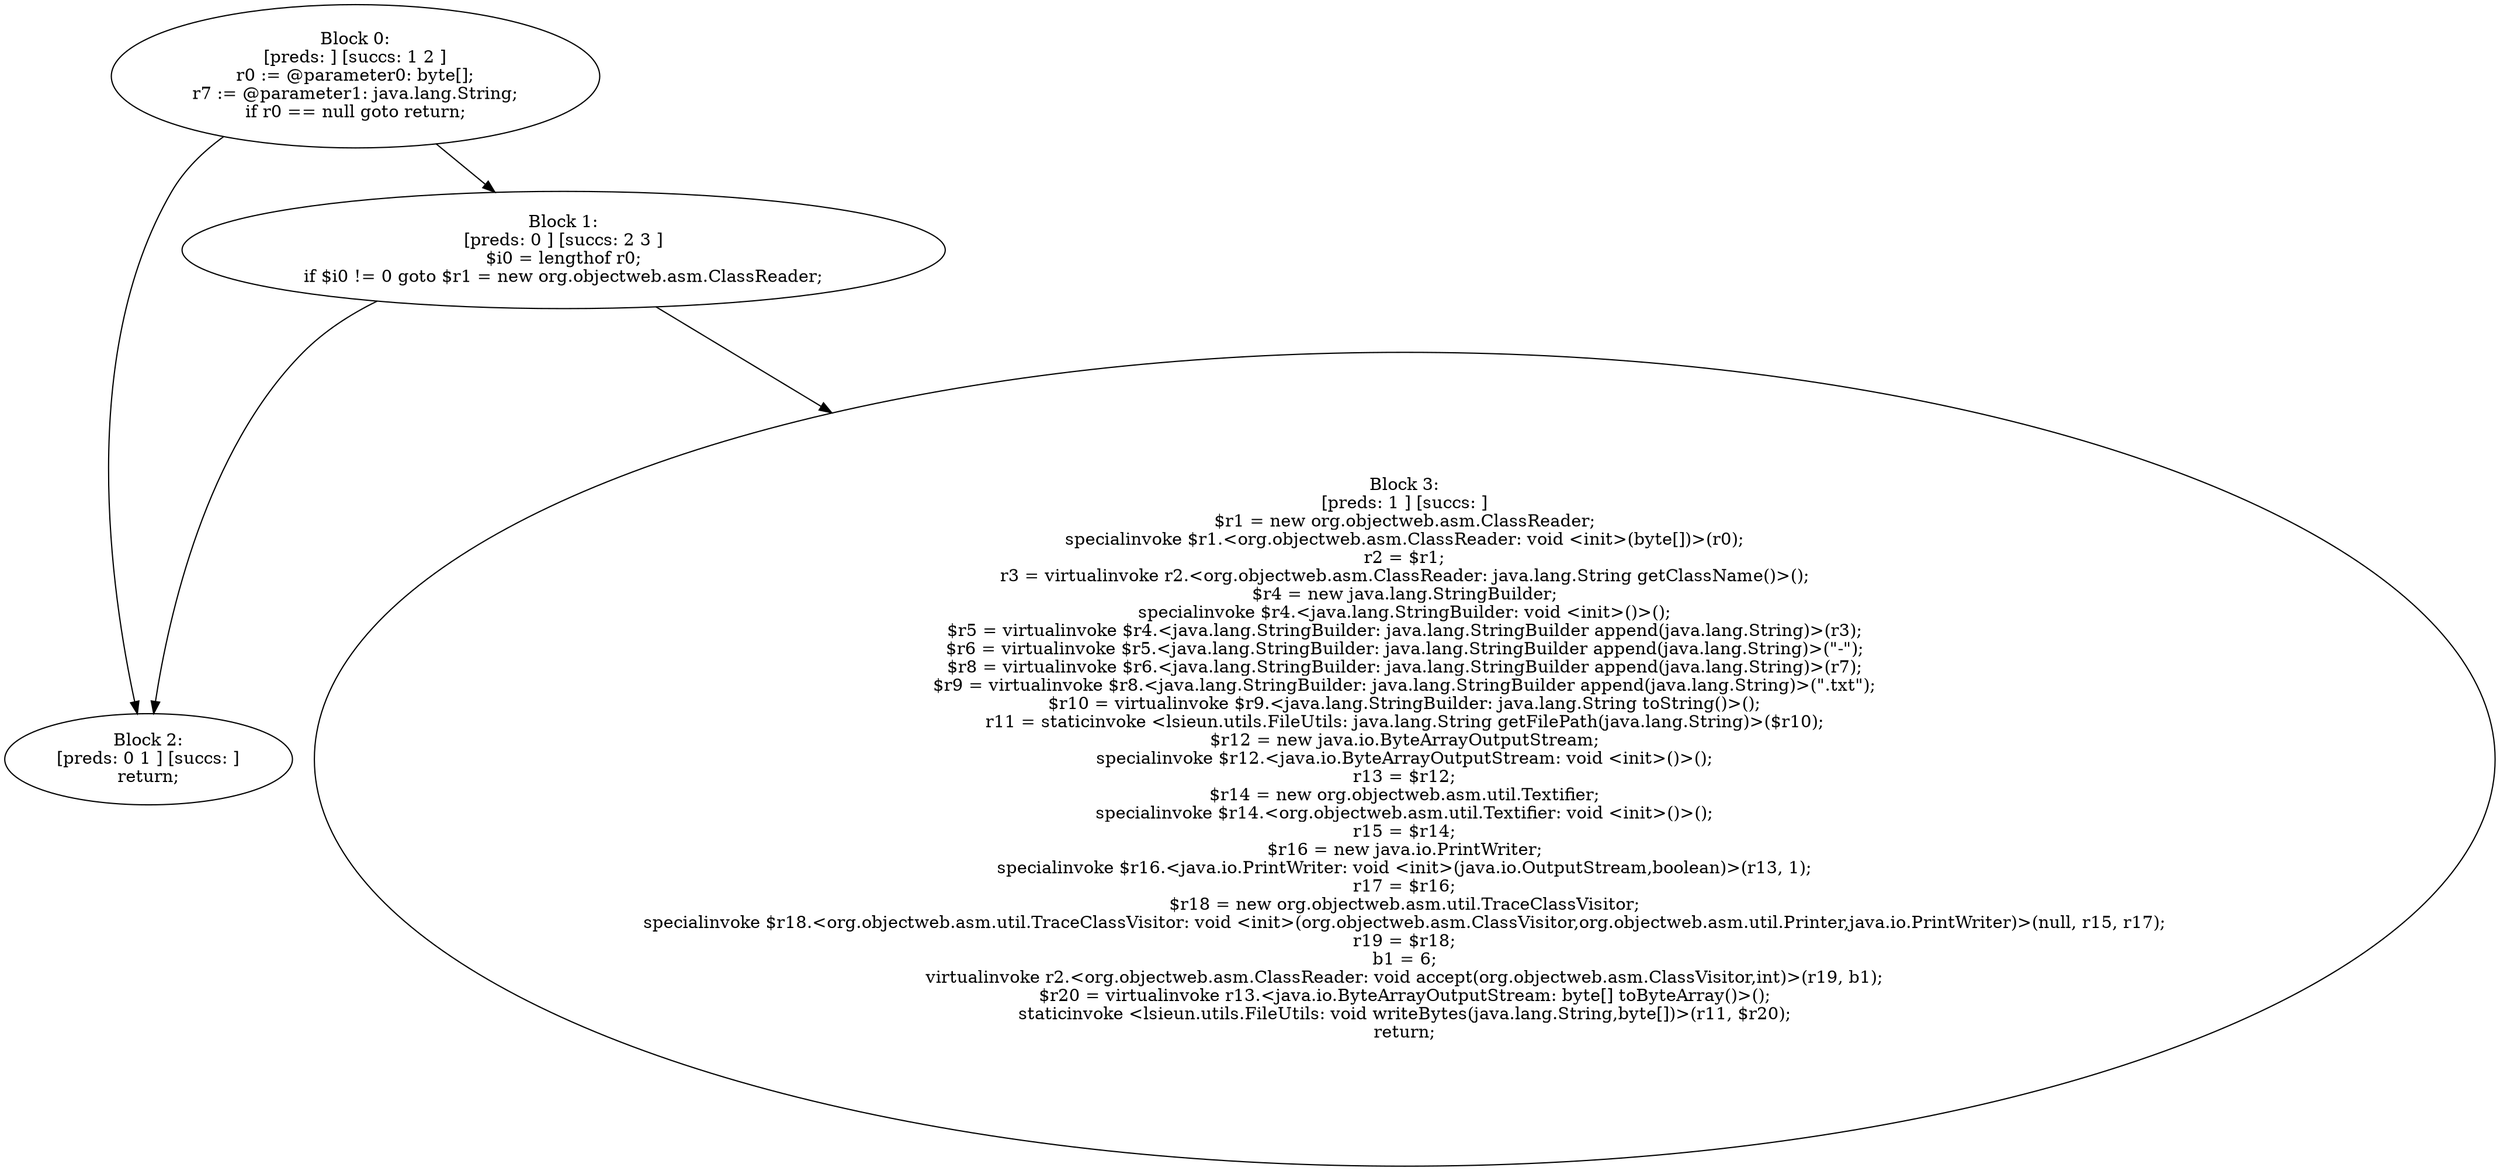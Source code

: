 digraph "unitGraph" {
    "Block 0:
[preds: ] [succs: 1 2 ]
r0 := @parameter0: byte[];
r7 := @parameter1: java.lang.String;
if r0 == null goto return;
"
    "Block 1:
[preds: 0 ] [succs: 2 3 ]
$i0 = lengthof r0;
if $i0 != 0 goto $r1 = new org.objectweb.asm.ClassReader;
"
    "Block 2:
[preds: 0 1 ] [succs: ]
return;
"
    "Block 3:
[preds: 1 ] [succs: ]
$r1 = new org.objectweb.asm.ClassReader;
specialinvoke $r1.<org.objectweb.asm.ClassReader: void <init>(byte[])>(r0);
r2 = $r1;
r3 = virtualinvoke r2.<org.objectweb.asm.ClassReader: java.lang.String getClassName()>();
$r4 = new java.lang.StringBuilder;
specialinvoke $r4.<java.lang.StringBuilder: void <init>()>();
$r5 = virtualinvoke $r4.<java.lang.StringBuilder: java.lang.StringBuilder append(java.lang.String)>(r3);
$r6 = virtualinvoke $r5.<java.lang.StringBuilder: java.lang.StringBuilder append(java.lang.String)>(\"-\");
$r8 = virtualinvoke $r6.<java.lang.StringBuilder: java.lang.StringBuilder append(java.lang.String)>(r7);
$r9 = virtualinvoke $r8.<java.lang.StringBuilder: java.lang.StringBuilder append(java.lang.String)>(\".txt\");
$r10 = virtualinvoke $r9.<java.lang.StringBuilder: java.lang.String toString()>();
r11 = staticinvoke <lsieun.utils.FileUtils: java.lang.String getFilePath(java.lang.String)>($r10);
$r12 = new java.io.ByteArrayOutputStream;
specialinvoke $r12.<java.io.ByteArrayOutputStream: void <init>()>();
r13 = $r12;
$r14 = new org.objectweb.asm.util.Textifier;
specialinvoke $r14.<org.objectweb.asm.util.Textifier: void <init>()>();
r15 = $r14;
$r16 = new java.io.PrintWriter;
specialinvoke $r16.<java.io.PrintWriter: void <init>(java.io.OutputStream,boolean)>(r13, 1);
r17 = $r16;
$r18 = new org.objectweb.asm.util.TraceClassVisitor;
specialinvoke $r18.<org.objectweb.asm.util.TraceClassVisitor: void <init>(org.objectweb.asm.ClassVisitor,org.objectweb.asm.util.Printer,java.io.PrintWriter)>(null, r15, r17);
r19 = $r18;
b1 = 6;
virtualinvoke r2.<org.objectweb.asm.ClassReader: void accept(org.objectweb.asm.ClassVisitor,int)>(r19, b1);
$r20 = virtualinvoke r13.<java.io.ByteArrayOutputStream: byte[] toByteArray()>();
staticinvoke <lsieun.utils.FileUtils: void writeBytes(java.lang.String,byte[])>(r11, $r20);
return;
"
    "Block 0:
[preds: ] [succs: 1 2 ]
r0 := @parameter0: byte[];
r7 := @parameter1: java.lang.String;
if r0 == null goto return;
"->"Block 1:
[preds: 0 ] [succs: 2 3 ]
$i0 = lengthof r0;
if $i0 != 0 goto $r1 = new org.objectweb.asm.ClassReader;
";
    "Block 0:
[preds: ] [succs: 1 2 ]
r0 := @parameter0: byte[];
r7 := @parameter1: java.lang.String;
if r0 == null goto return;
"->"Block 2:
[preds: 0 1 ] [succs: ]
return;
";
    "Block 1:
[preds: 0 ] [succs: 2 3 ]
$i0 = lengthof r0;
if $i0 != 0 goto $r1 = new org.objectweb.asm.ClassReader;
"->"Block 2:
[preds: 0 1 ] [succs: ]
return;
";
    "Block 1:
[preds: 0 ] [succs: 2 3 ]
$i0 = lengthof r0;
if $i0 != 0 goto $r1 = new org.objectweb.asm.ClassReader;
"->"Block 3:
[preds: 1 ] [succs: ]
$r1 = new org.objectweb.asm.ClassReader;
specialinvoke $r1.<org.objectweb.asm.ClassReader: void <init>(byte[])>(r0);
r2 = $r1;
r3 = virtualinvoke r2.<org.objectweb.asm.ClassReader: java.lang.String getClassName()>();
$r4 = new java.lang.StringBuilder;
specialinvoke $r4.<java.lang.StringBuilder: void <init>()>();
$r5 = virtualinvoke $r4.<java.lang.StringBuilder: java.lang.StringBuilder append(java.lang.String)>(r3);
$r6 = virtualinvoke $r5.<java.lang.StringBuilder: java.lang.StringBuilder append(java.lang.String)>(\"-\");
$r8 = virtualinvoke $r6.<java.lang.StringBuilder: java.lang.StringBuilder append(java.lang.String)>(r7);
$r9 = virtualinvoke $r8.<java.lang.StringBuilder: java.lang.StringBuilder append(java.lang.String)>(\".txt\");
$r10 = virtualinvoke $r9.<java.lang.StringBuilder: java.lang.String toString()>();
r11 = staticinvoke <lsieun.utils.FileUtils: java.lang.String getFilePath(java.lang.String)>($r10);
$r12 = new java.io.ByteArrayOutputStream;
specialinvoke $r12.<java.io.ByteArrayOutputStream: void <init>()>();
r13 = $r12;
$r14 = new org.objectweb.asm.util.Textifier;
specialinvoke $r14.<org.objectweb.asm.util.Textifier: void <init>()>();
r15 = $r14;
$r16 = new java.io.PrintWriter;
specialinvoke $r16.<java.io.PrintWriter: void <init>(java.io.OutputStream,boolean)>(r13, 1);
r17 = $r16;
$r18 = new org.objectweb.asm.util.TraceClassVisitor;
specialinvoke $r18.<org.objectweb.asm.util.TraceClassVisitor: void <init>(org.objectweb.asm.ClassVisitor,org.objectweb.asm.util.Printer,java.io.PrintWriter)>(null, r15, r17);
r19 = $r18;
b1 = 6;
virtualinvoke r2.<org.objectweb.asm.ClassReader: void accept(org.objectweb.asm.ClassVisitor,int)>(r19, b1);
$r20 = virtualinvoke r13.<java.io.ByteArrayOutputStream: byte[] toByteArray()>();
staticinvoke <lsieun.utils.FileUtils: void writeBytes(java.lang.String,byte[])>(r11, $r20);
return;
";
}
